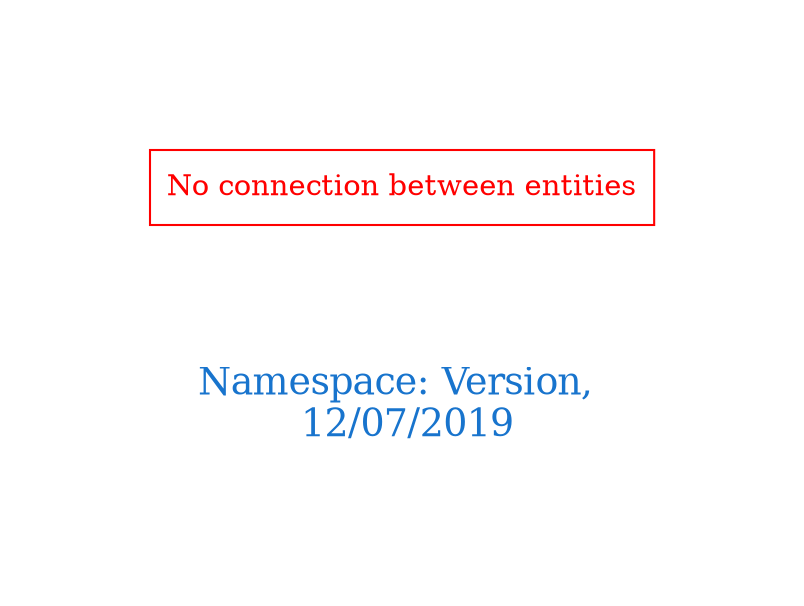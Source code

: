 digraph OGIT_ontology {
 graph [ rankdir= LR,pad=1 
fontsize = 18,
fontcolor= dodgerblue3,label = "\n\n\nNamespace: Version, \n 12/07/2019"];
node[shape=polygon];
edge [  color="gray81"];

"No connection between entities" [fontcolor = "red",color="red", shape="polygon"]
}
